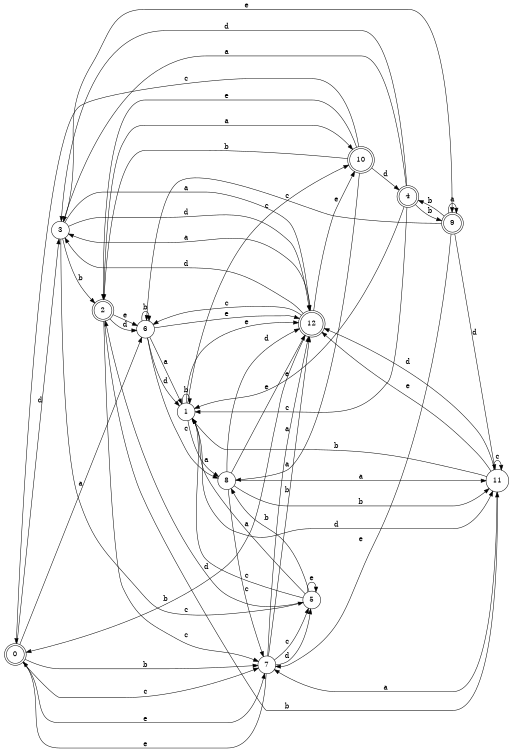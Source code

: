 digraph n11_9 {
__start0 [label="" shape="none"];

rankdir=LR;
size="8,5";

s0 [style="rounded,filled", color="black", fillcolor="white" shape="doublecircle", label="0"];
s1 [style="filled", color="black", fillcolor="white" shape="circle", label="1"];
s2 [style="rounded,filled", color="black", fillcolor="white" shape="doublecircle", label="2"];
s3 [style="filled", color="black", fillcolor="white" shape="circle", label="3"];
s4 [style="rounded,filled", color="black", fillcolor="white" shape="doublecircle", label="4"];
s5 [style="filled", color="black", fillcolor="white" shape="circle", label="5"];
s6 [style="filled", color="black", fillcolor="white" shape="circle", label="6"];
s7 [style="filled", color="black", fillcolor="white" shape="circle", label="7"];
s8 [style="filled", color="black", fillcolor="white" shape="circle", label="8"];
s9 [style="rounded,filled", color="black", fillcolor="white" shape="doublecircle", label="9"];
s10 [style="rounded,filled", color="black", fillcolor="white" shape="doublecircle", label="10"];
s11 [style="filled", color="black", fillcolor="white" shape="circle", label="11"];
s12 [style="rounded,filled", color="black", fillcolor="white" shape="doublecircle", label="12"];
s0 -> s6 [label="a"];
s0 -> s7 [label="b"];
s0 -> s7 [label="c"];
s0 -> s3 [label="d"];
s0 -> s7 [label="e"];
s1 -> s8 [label="a"];
s1 -> s1 [label="b"];
s1 -> s10 [label="c"];
s1 -> s11 [label="d"];
s1 -> s12 [label="e"];
s2 -> s10 [label="a"];
s2 -> s11 [label="b"];
s2 -> s7 [label="c"];
s2 -> s6 [label="d"];
s2 -> s6 [label="e"];
s3 -> s12 [label="a"];
s3 -> s2 [label="b"];
s3 -> s5 [label="c"];
s3 -> s12 [label="d"];
s3 -> s9 [label="e"];
s4 -> s3 [label="a"];
s4 -> s9 [label="b"];
s4 -> s1 [label="c"];
s4 -> s3 [label="d"];
s4 -> s1 [label="e"];
s5 -> s1 [label="a"];
s5 -> s8 [label="b"];
s5 -> s1 [label="c"];
s5 -> s2 [label="d"];
s5 -> s5 [label="e"];
s6 -> s1 [label="a"];
s6 -> s6 [label="b"];
s6 -> s8 [label="c"];
s6 -> s1 [label="d"];
s6 -> s12 [label="e"];
s7 -> s12 [label="a"];
s7 -> s12 [label="b"];
s7 -> s5 [label="c"];
s7 -> s5 [label="d"];
s7 -> s0 [label="e"];
s8 -> s11 [label="a"];
s8 -> s11 [label="b"];
s8 -> s7 [label="c"];
s8 -> s12 [label="d"];
s8 -> s12 [label="e"];
s9 -> s9 [label="a"];
s9 -> s4 [label="b"];
s9 -> s6 [label="c"];
s9 -> s11 [label="d"];
s9 -> s7 [label="e"];
s10 -> s8 [label="a"];
s10 -> s2 [label="b"];
s10 -> s0 [label="c"];
s10 -> s4 [label="d"];
s10 -> s2 [label="e"];
s11 -> s7 [label="a"];
s11 -> s1 [label="b"];
s11 -> s11 [label="c"];
s11 -> s12 [label="d"];
s11 -> s12 [label="e"];
s12 -> s3 [label="a"];
s12 -> s0 [label="b"];
s12 -> s6 [label="c"];
s12 -> s3 [label="d"];
s12 -> s10 [label="e"];

}